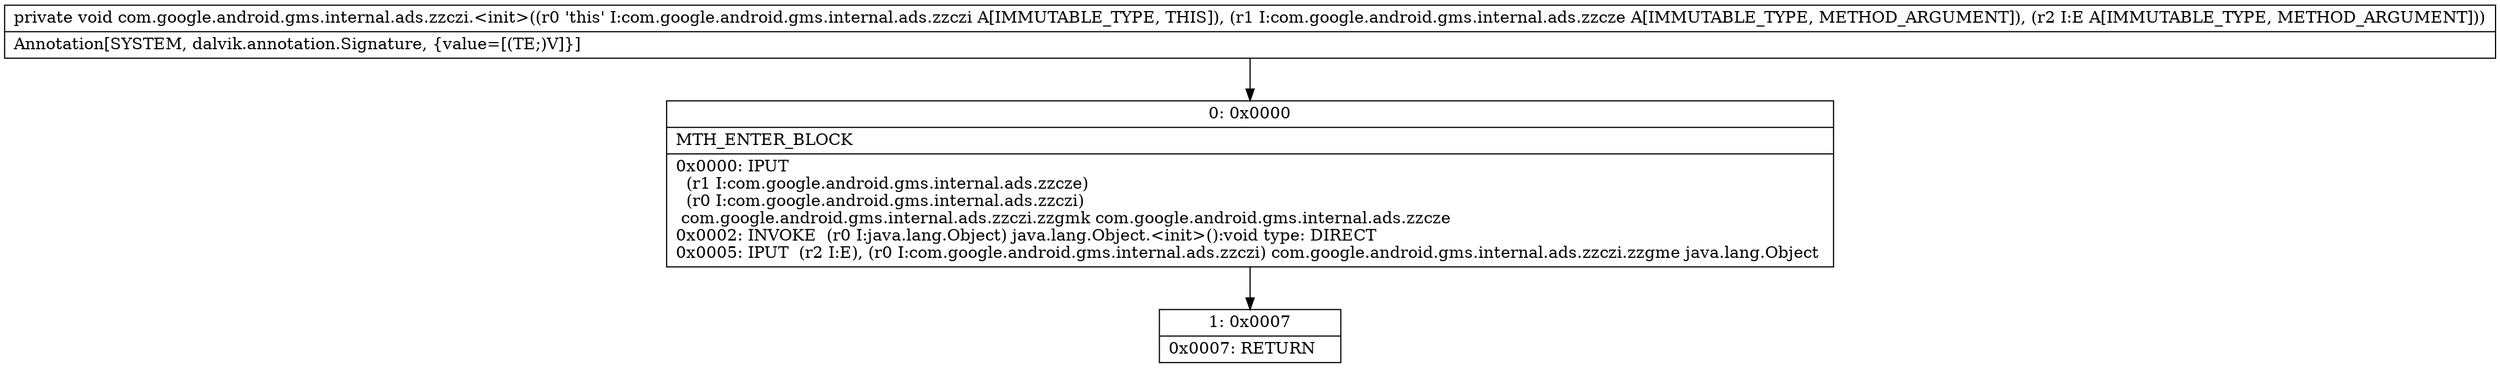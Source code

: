 digraph "CFG forcom.google.android.gms.internal.ads.zzczi.\<init\>(Lcom\/google\/android\/gms\/internal\/ads\/zzcze;Ljava\/lang\/Object;)V" {
Node_0 [shape=record,label="{0\:\ 0x0000|MTH_ENTER_BLOCK\l|0x0000: IPUT  \l  (r1 I:com.google.android.gms.internal.ads.zzcze)\l  (r0 I:com.google.android.gms.internal.ads.zzczi)\l com.google.android.gms.internal.ads.zzczi.zzgmk com.google.android.gms.internal.ads.zzcze \l0x0002: INVOKE  (r0 I:java.lang.Object) java.lang.Object.\<init\>():void type: DIRECT \l0x0005: IPUT  (r2 I:E), (r0 I:com.google.android.gms.internal.ads.zzczi) com.google.android.gms.internal.ads.zzczi.zzgme java.lang.Object \l}"];
Node_1 [shape=record,label="{1\:\ 0x0007|0x0007: RETURN   \l}"];
MethodNode[shape=record,label="{private void com.google.android.gms.internal.ads.zzczi.\<init\>((r0 'this' I:com.google.android.gms.internal.ads.zzczi A[IMMUTABLE_TYPE, THIS]), (r1 I:com.google.android.gms.internal.ads.zzcze A[IMMUTABLE_TYPE, METHOD_ARGUMENT]), (r2 I:E A[IMMUTABLE_TYPE, METHOD_ARGUMENT]))  | Annotation[SYSTEM, dalvik.annotation.Signature, \{value=[(TE;)V]\}]\l}"];
MethodNode -> Node_0;
Node_0 -> Node_1;
}

